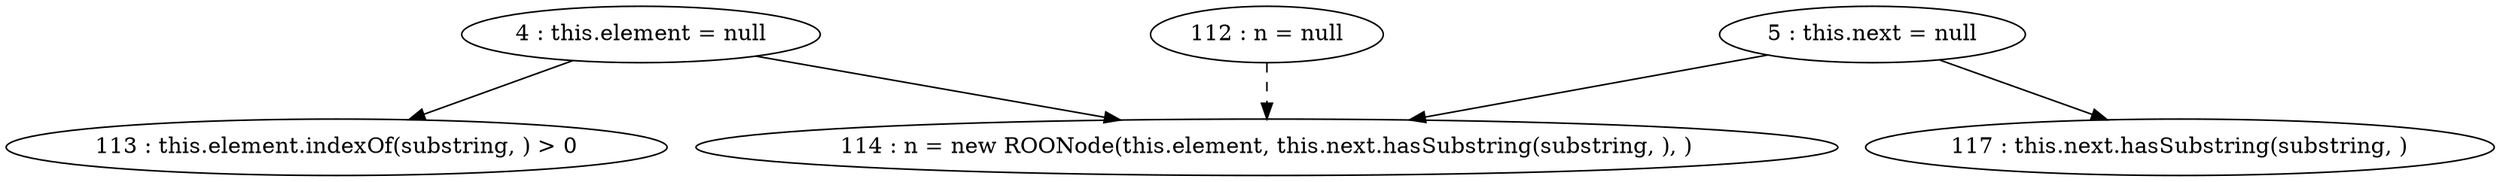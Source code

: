digraph G {
"4 : this.element = null"
"4 : this.element = null" -> "113 : this.element.indexOf(substring, ) > 0"
"4 : this.element = null" -> "114 : n = new ROONode(this.element, this.next.hasSubstring(substring, ), )"
"5 : this.next = null"
"5 : this.next = null" -> "117 : this.next.hasSubstring(substring, )"
"5 : this.next = null" -> "114 : n = new ROONode(this.element, this.next.hasSubstring(substring, ), )"
"112 : n = null"
"112 : n = null" -> "114 : n = new ROONode(this.element, this.next.hasSubstring(substring, ), )" [style=dashed]
"113 : this.element.indexOf(substring, ) > 0"
"114 : n = new ROONode(this.element, this.next.hasSubstring(substring, ), )"
"117 : this.next.hasSubstring(substring, )"
}